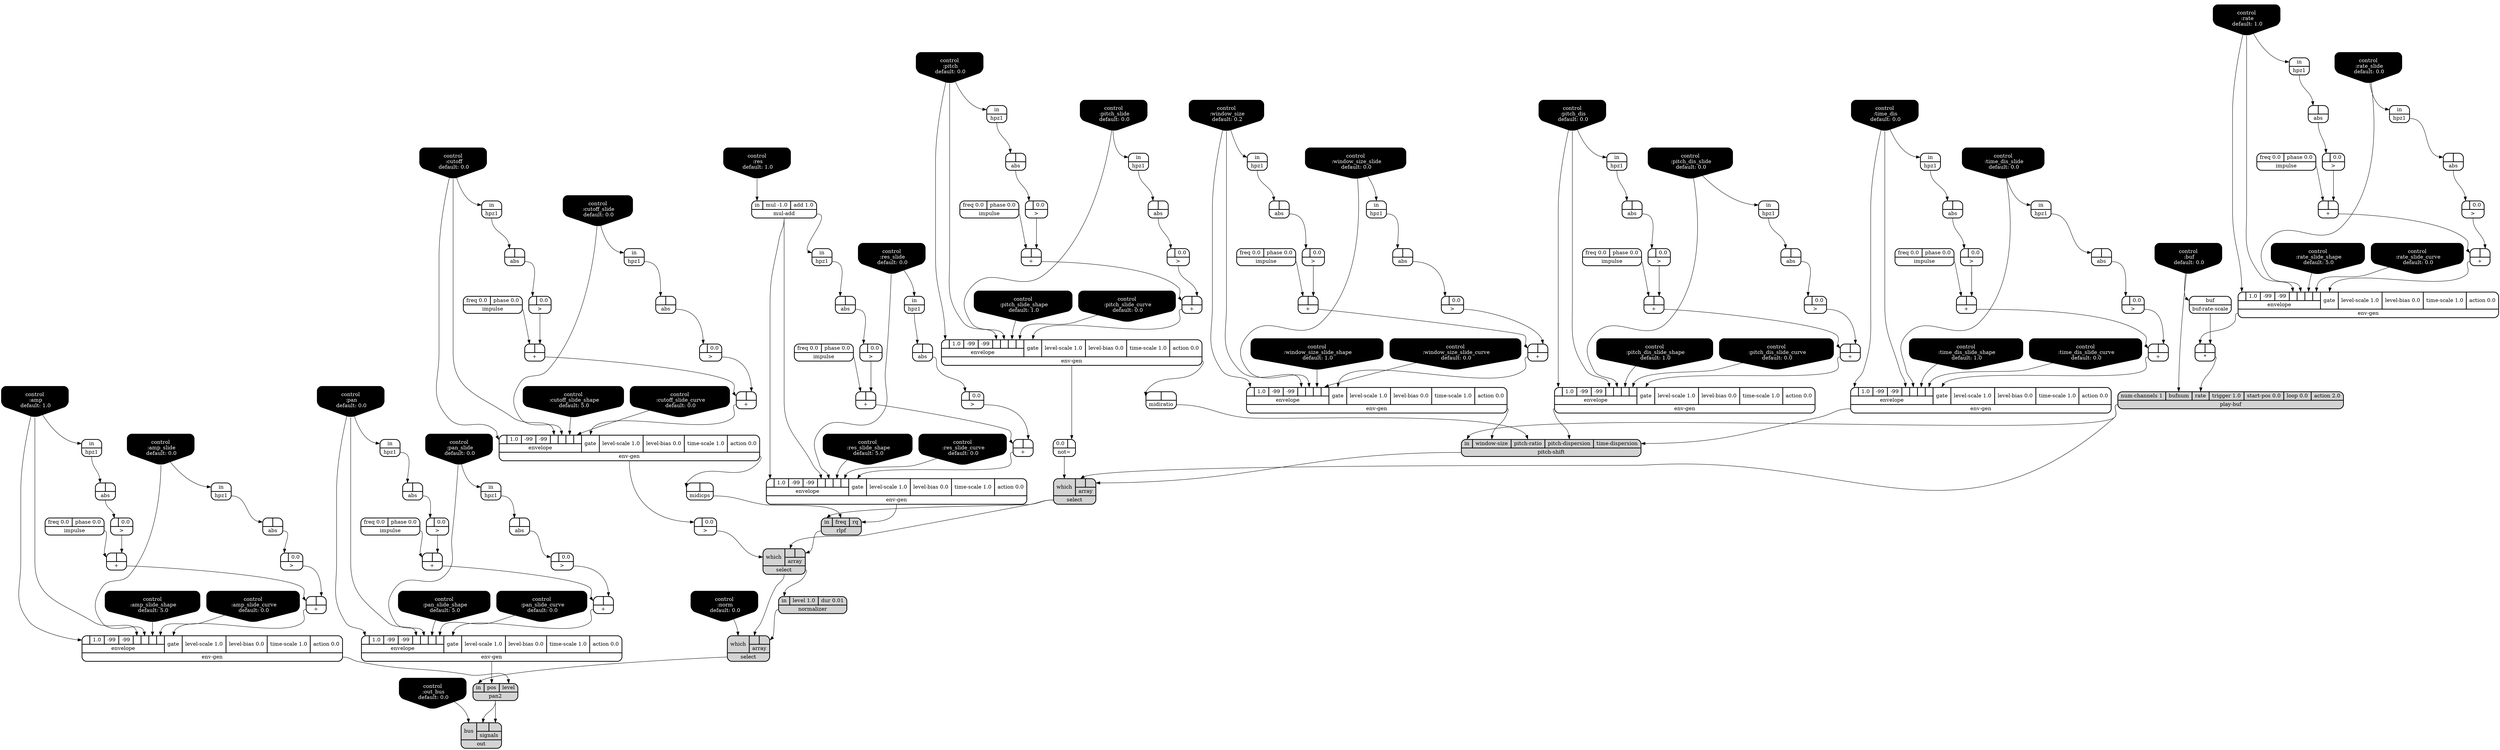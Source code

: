 digraph synthdef {
95 [label = "{{ <a> |<b> } |<__UG_NAME__>* }" style="bold, rounded" shape=record rankdir=LR];
48 [label = "{{ <a> |<b> } |<__UG_NAME__>+ }" style="bold, rounded" shape=record rankdir=LR];
52 [label = "{{ <a> |<b> } |<__UG_NAME__>+ }" style="bold, rounded" shape=record rankdir=LR];
58 [label = "{{ <a> |<b> } |<__UG_NAME__>+ }" style="bold, rounded" shape=record rankdir=LR];
68 [label = "{{ <a> |<b> } |<__UG_NAME__>+ }" style="bold, rounded" shape=record rankdir=LR];
72 [label = "{{ <a> |<b> } |<__UG_NAME__>+ }" style="bold, rounded" shape=record rankdir=LR];
79 [label = "{{ <a> |<b> } |<__UG_NAME__>+ }" style="bold, rounded" shape=record rankdir=LR];
83 [label = "{{ <a> |<b> } |<__UG_NAME__>+ }" style="bold, rounded" shape=record rankdir=LR];
90 [label = "{{ <a> |<b> } |<__UG_NAME__>+ }" style="bold, rounded" shape=record rankdir=LR];
92 [label = "{{ <a> |<b> } |<__UG_NAME__>+ }" style="bold, rounded" shape=record rankdir=LR];
98 [label = "{{ <a> |<b> } |<__UG_NAME__>+ }" style="bold, rounded" shape=record rankdir=LR];
104 [label = "{{ <a> |<b> } |<__UG_NAME__>+ }" style="bold, rounded" shape=record rankdir=LR];
108 [label = "{{ <a> |<b> } |<__UG_NAME__>+ }" style="bold, rounded" shape=record rankdir=LR];
112 [label = "{{ <a> |<b> } |<__UG_NAME__>+ }" style="bold, rounded" shape=record rankdir=LR];
116 [label = "{{ <a> |<b> } |<__UG_NAME__>+ }" style="bold, rounded" shape=record rankdir=LR];
126 [label = "{{ <a> |<b> } |<__UG_NAME__>+ }" style="bold, rounded" shape=record rankdir=LR];
130 [label = "{{ <a> |<b> } |<__UG_NAME__>+ }" style="bold, rounded" shape=record rankdir=LR];
140 [label = "{{ <a> |<b> } |<__UG_NAME__>+ }" style="bold, rounded" shape=record rankdir=LR];
141 [label = "{{ <a> |<b> } |<__UG_NAME__>+ }" style="bold, rounded" shape=record rankdir=LR];
47 [label = "{{ <a> |<b> 0.0} |<__UG_NAME__>\> }" style="bold, rounded" shape=record rankdir=LR];
51 [label = "{{ <a> |<b> 0.0} |<__UG_NAME__>\> }" style="bold, rounded" shape=record rankdir=LR];
57 [label = "{{ <a> |<b> 0.0} |<__UG_NAME__>\> }" style="bold, rounded" shape=record rankdir=LR];
61 [label = "{{ <a> |<b> 0.0} |<__UG_NAME__>\> }" style="bold, rounded" shape=record rankdir=LR];
67 [label = "{{ <a> |<b> 0.0} |<__UG_NAME__>\> }" style="bold, rounded" shape=record rankdir=LR];
71 [label = "{{ <a> |<b> 0.0} |<__UG_NAME__>\> }" style="bold, rounded" shape=record rankdir=LR];
74 [label = "{{ <a> |<b> 0.0} |<__UG_NAME__>\> }" style="bold, rounded" shape=record rankdir=LR];
78 [label = "{{ <a> |<b> 0.0} |<__UG_NAME__>\> }" style="bold, rounded" shape=record rankdir=LR];
82 [label = "{{ <a> |<b> 0.0} |<__UG_NAME__>\> }" style="bold, rounded" shape=record rankdir=LR];
89 [label = "{{ <a> |<b> 0.0} |<__UG_NAME__>\> }" style="bold, rounded" shape=record rankdir=LR];
91 [label = "{{ <a> |<b> 0.0} |<__UG_NAME__>\> }" style="bold, rounded" shape=record rankdir=LR];
97 [label = "{{ <a> |<b> 0.0} |<__UG_NAME__>\> }" style="bold, rounded" shape=record rankdir=LR];
103 [label = "{{ <a> |<b> 0.0} |<__UG_NAME__>\> }" style="bold, rounded" shape=record rankdir=LR];
107 [label = "{{ <a> |<b> 0.0} |<__UG_NAME__>\> }" style="bold, rounded" shape=record rankdir=LR];
111 [label = "{{ <a> |<b> 0.0} |<__UG_NAME__>\> }" style="bold, rounded" shape=record rankdir=LR];
115 [label = "{{ <a> |<b> 0.0} |<__UG_NAME__>\> }" style="bold, rounded" shape=record rankdir=LR];
125 [label = "{{ <a> |<b> 0.0} |<__UG_NAME__>\> }" style="bold, rounded" shape=record rankdir=LR];
129 [label = "{{ <a> |<b> 0.0} |<__UG_NAME__>\> }" style="bold, rounded" shape=record rankdir=LR];
138 [label = "{{ <a> |<b> 0.0} |<__UG_NAME__>\> }" style="bold, rounded" shape=record rankdir=LR];
41 [label = "{{ <a> |<b> } |<__UG_NAME__>abs }" style="bold, rounded" shape=record rankdir=LR];
43 [label = "{{ <a> |<b> } |<__UG_NAME__>abs }" style="bold, rounded" shape=record rankdir=LR];
46 [label = "{{ <a> |<b> } |<__UG_NAME__>abs }" style="bold, rounded" shape=record rankdir=LR];
50 [label = "{{ <a> |<b> } |<__UG_NAME__>abs }" style="bold, rounded" shape=record rankdir=LR];
56 [label = "{{ <a> |<b> } |<__UG_NAME__>abs }" style="bold, rounded" shape=record rankdir=LR];
60 [label = "{{ <a> |<b> } |<__UG_NAME__>abs }" style="bold, rounded" shape=record rankdir=LR];
63 [label = "{{ <a> |<b> } |<__UG_NAME__>abs }" style="bold, rounded" shape=record rankdir=LR];
66 [label = "{{ <a> |<b> } |<__UG_NAME__>abs }" style="bold, rounded" shape=record rankdir=LR];
70 [label = "{{ <a> |<b> } |<__UG_NAME__>abs }" style="bold, rounded" shape=record rankdir=LR];
77 [label = "{{ <a> |<b> } |<__UG_NAME__>abs }" style="bold, rounded" shape=record rankdir=LR];
81 [label = "{{ <a> |<b> } |<__UG_NAME__>abs }" style="bold, rounded" shape=record rankdir=LR];
88 [label = "{{ <a> |<b> } |<__UG_NAME__>abs }" style="bold, rounded" shape=record rankdir=LR];
102 [label = "{{ <a> |<b> } |<__UG_NAME__>abs }" style="bold, rounded" shape=record rankdir=LR];
106 [label = "{{ <a> |<b> } |<__UG_NAME__>abs }" style="bold, rounded" shape=record rankdir=LR];
114 [label = "{{ <a> |<b> } |<__UG_NAME__>abs }" style="bold, rounded" shape=record rankdir=LR];
124 [label = "{{ <a> |<b> } |<__UG_NAME__>abs }" style="bold, rounded" shape=record rankdir=LR];
128 [label = "{{ <a> |<b> } |<__UG_NAME__>abs }" style="bold, rounded" shape=record rankdir=LR];
137 [label = "{{ <a> |<b> } |<__UG_NAME__>abs }" style="bold, rounded" shape=record rankdir=LR];
94 [label = "{{ <buf> buf} |<__UG_NAME__>buf-rate-scale }" style="bold, rounded" shape=record rankdir=LR];
0 [label = "control
 :buf
 default: 0.0" shape=invhouse style="rounded, filled, bold" fillcolor=black fontcolor=white ]; 
1 [label = "control
 :amp
 default: 1.0" shape=invhouse style="rounded, filled, bold" fillcolor=black fontcolor=white ]; 
2 [label = "control
 :amp_slide
 default: 0.0" shape=invhouse style="rounded, filled, bold" fillcolor=black fontcolor=white ]; 
3 [label = "control
 :amp_slide_shape
 default: 5.0" shape=invhouse style="rounded, filled, bold" fillcolor=black fontcolor=white ]; 
4 [label = "control
 :amp_slide_curve
 default: 0.0" shape=invhouse style="rounded, filled, bold" fillcolor=black fontcolor=white ]; 
5 [label = "control
 :pan
 default: 0.0" shape=invhouse style="rounded, filled, bold" fillcolor=black fontcolor=white ]; 
6 [label = "control
 :pan_slide
 default: 0.0" shape=invhouse style="rounded, filled, bold" fillcolor=black fontcolor=white ]; 
7 [label = "control
 :pan_slide_shape
 default: 5.0" shape=invhouse style="rounded, filled, bold" fillcolor=black fontcolor=white ]; 
8 [label = "control
 :pan_slide_curve
 default: 0.0" shape=invhouse style="rounded, filled, bold" fillcolor=black fontcolor=white ]; 
9 [label = "control
 :cutoff
 default: 0.0" shape=invhouse style="rounded, filled, bold" fillcolor=black fontcolor=white ]; 
10 [label = "control
 :cutoff_slide
 default: 0.0" shape=invhouse style="rounded, filled, bold" fillcolor=black fontcolor=white ]; 
11 [label = "control
 :cutoff_slide_shape
 default: 5.0" shape=invhouse style="rounded, filled, bold" fillcolor=black fontcolor=white ]; 
12 [label = "control
 :cutoff_slide_curve
 default: 0.0" shape=invhouse style="rounded, filled, bold" fillcolor=black fontcolor=white ]; 
13 [label = "control
 :res
 default: 1.0" shape=invhouse style="rounded, filled, bold" fillcolor=black fontcolor=white ]; 
14 [label = "control
 :res_slide
 default: 0.0" shape=invhouse style="rounded, filled, bold" fillcolor=black fontcolor=white ]; 
15 [label = "control
 :res_slide_shape
 default: 5.0" shape=invhouse style="rounded, filled, bold" fillcolor=black fontcolor=white ]; 
16 [label = "control
 :res_slide_curve
 default: 0.0" shape=invhouse style="rounded, filled, bold" fillcolor=black fontcolor=white ]; 
17 [label = "control
 :rate
 default: 1.0" shape=invhouse style="rounded, filled, bold" fillcolor=black fontcolor=white ]; 
18 [label = "control
 :rate_slide
 default: 0.0" shape=invhouse style="rounded, filled, bold" fillcolor=black fontcolor=white ]; 
19 [label = "control
 :rate_slide_shape
 default: 5.0" shape=invhouse style="rounded, filled, bold" fillcolor=black fontcolor=white ]; 
20 [label = "control
 :rate_slide_curve
 default: 0.0" shape=invhouse style="rounded, filled, bold" fillcolor=black fontcolor=white ]; 
21 [label = "control
 :norm
 default: 0.0" shape=invhouse style="rounded, filled, bold" fillcolor=black fontcolor=white ]; 
22 [label = "control
 :pitch
 default: 0.0" shape=invhouse style="rounded, filled, bold" fillcolor=black fontcolor=white ]; 
23 [label = "control
 :pitch_slide
 default: 0.0" shape=invhouse style="rounded, filled, bold" fillcolor=black fontcolor=white ]; 
24 [label = "control
 :pitch_slide_shape
 default: 1.0" shape=invhouse style="rounded, filled, bold" fillcolor=black fontcolor=white ]; 
25 [label = "control
 :pitch_slide_curve
 default: 0.0" shape=invhouse style="rounded, filled, bold" fillcolor=black fontcolor=white ]; 
26 [label = "control
 :window_size
 default: 0.2" shape=invhouse style="rounded, filled, bold" fillcolor=black fontcolor=white ]; 
27 [label = "control
 :window_size_slide
 default: 0.0" shape=invhouse style="rounded, filled, bold" fillcolor=black fontcolor=white ]; 
28 [label = "control
 :window_size_slide_shape
 default: 1.0" shape=invhouse style="rounded, filled, bold" fillcolor=black fontcolor=white ]; 
29 [label = "control
 :window_size_slide_curve
 default: 0.0" shape=invhouse style="rounded, filled, bold" fillcolor=black fontcolor=white ]; 
30 [label = "control
 :pitch_dis
 default: 0.0" shape=invhouse style="rounded, filled, bold" fillcolor=black fontcolor=white ]; 
31 [label = "control
 :pitch_dis_slide
 default: 0.0" shape=invhouse style="rounded, filled, bold" fillcolor=black fontcolor=white ]; 
32 [label = "control
 :pitch_dis_slide_shape
 default: 1.0" shape=invhouse style="rounded, filled, bold" fillcolor=black fontcolor=white ]; 
33 [label = "control
 :pitch_dis_slide_curve
 default: 0.0" shape=invhouse style="rounded, filled, bold" fillcolor=black fontcolor=white ]; 
34 [label = "control
 :time_dis
 default: 0.0" shape=invhouse style="rounded, filled, bold" fillcolor=black fontcolor=white ]; 
35 [label = "control
 :time_dis_slide
 default: 0.0" shape=invhouse style="rounded, filled, bold" fillcolor=black fontcolor=white ]; 
36 [label = "control
 :time_dis_slide_shape
 default: 1.0" shape=invhouse style="rounded, filled, bold" fillcolor=black fontcolor=white ]; 
37 [label = "control
 :time_dis_slide_curve
 default: 0.0" shape=invhouse style="rounded, filled, bold" fillcolor=black fontcolor=white ]; 
38 [label = "control
 :out_bus
 default: 0.0" shape=invhouse style="rounded, filled, bold" fillcolor=black fontcolor=white ]; 
53 [label = "{{ {{<envelope___control___0>|1.0|-99|-99|<envelope___control___4>|<envelope___control___5>|<envelope___control___6>|<envelope___control___7>}|envelope}|<gate> gate|<level____scale> level-scale 1.0|<level____bias> level-bias 0.0|<time____scale> time-scale 1.0|<action> action 0.0} |<__UG_NAME__>env-gen }" style="bold, rounded" shape=record rankdir=LR];
73 [label = "{{ {{<envelope___control___0>|1.0|-99|-99|<envelope___control___4>|<envelope___control___5>|<envelope___control___6>|<envelope___control___7>}|envelope}|<gate> gate|<level____scale> level-scale 1.0|<level____bias> level-bias 0.0|<time____scale> time-scale 1.0|<action> action 0.0} |<__UG_NAME__>env-gen }" style="bold, rounded" shape=record rankdir=LR];
84 [label = "{{ {{<envelope___control___0>|1.0|-99|-99|<envelope___control___4>|<envelope___control___5>|<envelope___control___6>|<envelope___control___7>}|envelope}|<gate> gate|<level____scale> level-scale 1.0|<level____bias> level-bias 0.0|<time____scale> time-scale 1.0|<action> action 0.0} |<__UG_NAME__>env-gen }" style="bold, rounded" shape=record rankdir=LR];
93 [label = "{{ {{<envelope___control___0>|1.0|-99|-99|<envelope___control___4>|<envelope___control___5>|<envelope___control___6>|<envelope___control___7>}|envelope}|<gate> gate|<level____scale> level-scale 1.0|<level____bias> level-bias 0.0|<time____scale> time-scale 1.0|<action> action 0.0} |<__UG_NAME__>env-gen }" style="bold, rounded" shape=record rankdir=LR];
99 [label = "{{ {{<envelope___control___0>|1.0|-99|-99|<envelope___control___4>|<envelope___control___5>|<envelope___control___6>|<envelope___control___7>}|envelope}|<gate> gate|<level____scale> level-scale 1.0|<level____bias> level-bias 0.0|<time____scale> time-scale 1.0|<action> action 0.0} |<__UG_NAME__>env-gen }" style="bold, rounded" shape=record rankdir=LR];
109 [label = "{{ {{<envelope___control___0>|1.0|-99|-99|<envelope___control___4>|<envelope___control___5>|<envelope___control___6>|<envelope___control___7>}|envelope}|<gate> gate|<level____scale> level-scale 1.0|<level____bias> level-bias 0.0|<time____scale> time-scale 1.0|<action> action 0.0} |<__UG_NAME__>env-gen }" style="bold, rounded" shape=record rankdir=LR];
117 [label = "{{ {{<envelope___control___0>|1.0|-99|-99|<envelope___control___4>|<envelope___control___5>|<envelope___control___6>|<envelope___control___7>}|envelope}|<gate> gate|<level____scale> level-scale 1.0|<level____bias> level-bias 0.0|<time____scale> time-scale 1.0|<action> action 0.0} |<__UG_NAME__>env-gen }" style="bold, rounded" shape=record rankdir=LR];
131 [label = "{{ {{<envelope___mul____add___0>|1.0|-99|-99|<envelope___mul____add___4>|<envelope___control___5>|<envelope___control___6>|<envelope___control___7>}|envelope}|<gate> gate|<level____scale> level-scale 1.0|<level____bias> level-bias 0.0|<time____scale> time-scale 1.0|<action> action 0.0} |<__UG_NAME__>env-gen }" style="bold, rounded" shape=record rankdir=LR];
142 [label = "{{ {{<envelope___control___0>|1.0|-99|-99|<envelope___control___4>|<envelope___control___5>|<envelope___control___6>|<envelope___control___7>}|envelope}|<gate> gate|<level____scale> level-scale 1.0|<level____bias> level-bias 0.0|<time____scale> time-scale 1.0|<action> action 0.0} |<__UG_NAME__>env-gen }" style="bold, rounded" shape=record rankdir=LR];
39 [label = "{{ <in> in} |<__UG_NAME__>hpz1 }" style="bold, rounded" shape=record rankdir=LR];
40 [label = "{{ <in> in} |<__UG_NAME__>hpz1 }" style="bold, rounded" shape=record rankdir=LR];
42 [label = "{{ <in> in} |<__UG_NAME__>hpz1 }" style="bold, rounded" shape=record rankdir=LR];
45 [label = "{{ <in> in} |<__UG_NAME__>hpz1 }" style="bold, rounded" shape=record rankdir=LR];
49 [label = "{{ <in> in} |<__UG_NAME__>hpz1 }" style="bold, rounded" shape=record rankdir=LR];
55 [label = "{{ <in> in} |<__UG_NAME__>hpz1 }" style="bold, rounded" shape=record rankdir=LR];
59 [label = "{{ <in> in} |<__UG_NAME__>hpz1 }" style="bold, rounded" shape=record rankdir=LR];
62 [label = "{{ <in> in} |<__UG_NAME__>hpz1 }" style="bold, rounded" shape=record rankdir=LR];
65 [label = "{{ <in> in} |<__UG_NAME__>hpz1 }" style="bold, rounded" shape=record rankdir=LR];
69 [label = "{{ <in> in} |<__UG_NAME__>hpz1 }" style="bold, rounded" shape=record rankdir=LR];
76 [label = "{{ <in> in} |<__UG_NAME__>hpz1 }" style="bold, rounded" shape=record rankdir=LR];
80 [label = "{{ <in> in} |<__UG_NAME__>hpz1 }" style="bold, rounded" shape=record rankdir=LR];
87 [label = "{{ <in> in} |<__UG_NAME__>hpz1 }" style="bold, rounded" shape=record rankdir=LR];
105 [label = "{{ <in> in} |<__UG_NAME__>hpz1 }" style="bold, rounded" shape=record rankdir=LR];
113 [label = "{{ <in> in} |<__UG_NAME__>hpz1 }" style="bold, rounded" shape=record rankdir=LR];
123 [label = "{{ <in> in} |<__UG_NAME__>hpz1 }" style="bold, rounded" shape=record rankdir=LR];
127 [label = "{{ <in> in} |<__UG_NAME__>hpz1 }" style="bold, rounded" shape=record rankdir=LR];
136 [label = "{{ <in> in} |<__UG_NAME__>hpz1 }" style="bold, rounded" shape=record rankdir=LR];
44 [label = "{{ <freq> freq 0.0|<phase> phase 0.0} |<__UG_NAME__>impulse }" style="bold, rounded" shape=record rankdir=LR];
54 [label = "{{ <freq> freq 0.0|<phase> phase 0.0} |<__UG_NAME__>impulse }" style="bold, rounded" shape=record rankdir=LR];
64 [label = "{{ <freq> freq 0.0|<phase> phase 0.0} |<__UG_NAME__>impulse }" style="bold, rounded" shape=record rankdir=LR];
75 [label = "{{ <freq> freq 0.0|<phase> phase 0.0} |<__UG_NAME__>impulse }" style="bold, rounded" shape=record rankdir=LR];
86 [label = "{{ <freq> freq 0.0|<phase> phase 0.0} |<__UG_NAME__>impulse }" style="bold, rounded" shape=record rankdir=LR];
101 [label = "{{ <freq> freq 0.0|<phase> phase 0.0} |<__UG_NAME__>impulse }" style="bold, rounded" shape=record rankdir=LR];
110 [label = "{{ <freq> freq 0.0|<phase> phase 0.0} |<__UG_NAME__>impulse }" style="bold, rounded" shape=record rankdir=LR];
121 [label = "{{ <freq> freq 0.0|<phase> phase 0.0} |<__UG_NAME__>impulse }" style="bold, rounded" shape=record rankdir=LR];
139 [label = "{{ <freq> freq 0.0|<phase> phase 0.0} |<__UG_NAME__>impulse }" style="bold, rounded" shape=record rankdir=LR];
120 [label = "{{ <a> |<b> } |<__UG_NAME__>midicps }" style="bold, rounded" shape=record rankdir=LR];
100 [label = "{{ <a> |<b> } |<__UG_NAME__>midiratio }" style="bold, rounded" shape=record rankdir=LR];
122 [label = "{{ <in> in|<mul> mul -1.0|<add> add 1.0} |<__UG_NAME__>mul-add }" style="bold, rounded" shape=record rankdir=LR];
134 [label = "{{ <in> in|<level> level 1.0|<dur> dur 0.01} |<__UG_NAME__>normalizer }" style="filled, bold, rounded"  shape=record rankdir=LR];
85 [label = "{{ <a> 0.0|<b> } |<__UG_NAME__>not= }" style="bold, rounded" shape=record rankdir=LR];
144 [label = "{{ <bus> bus|{{<signals___pan2___0>|<signals___pan2___1>}|signals}} |<__UG_NAME__>out }" style="filled, bold, rounded"  shape=record rankdir=LR];
143 [label = "{{ <in> in|<pos> pos|<level> level} |<__UG_NAME__>pan2 }" style="filled, bold, rounded"  shape=record rankdir=LR];
118 [label = "{{ <in> in|<window____size> window-size|<pitch____ratio> pitch-ratio|<pitch____dispersion> pitch-dispersion|<time____dispersion> time-dispersion} |<__UG_NAME__>pitch-shift }" style="filled, bold, rounded"  shape=record rankdir=LR];
96 [label = "{{ <num____channels> num-channels 1|<bufnum> bufnum|<rate> rate|<trigger> trigger 1.0|<start____pos> start-pos 0.0|<loop> loop 0.0|<action> action 2.0} |<__UG_NAME__>play-buf }" style="filled, bold, rounded"  shape=record rankdir=LR];
132 [label = "{{ <in> in|<freq> freq|<rq> rq} |<__UG_NAME__>rlpf }" style="filled, bold, rounded"  shape=record rankdir=LR];
119 [label = "{{ <which> which|{{<array___play____buf___0>|<array___pitch____shift___1>}|array}} |<__UG_NAME__>select }" style="filled, bold, rounded"  shape=record rankdir=LR];
133 [label = "{{ <which> which|{{<array___select___0>|<array___rlpf___1>}|array}} |<__UG_NAME__>select }" style="filled, bold, rounded"  shape=record rankdir=LR];
135 [label = "{{ <which> which|{{<array___select___0>|<array___normalizer___1>}|array}} |<__UG_NAME__>select }" style="filled, bold, rounded"  shape=record rankdir=LR];

94:__UG_NAME__ -> 95:b ;
93:__UG_NAME__ -> 95:a ;
47:__UG_NAME__ -> 48:b ;
44:__UG_NAME__ -> 48:a ;
51:__UG_NAME__ -> 52:b ;
48:__UG_NAME__ -> 52:a ;
57:__UG_NAME__ -> 58:b ;
54:__UG_NAME__ -> 58:a ;
67:__UG_NAME__ -> 68:b ;
64:__UG_NAME__ -> 68:a ;
71:__UG_NAME__ -> 72:b ;
68:__UG_NAME__ -> 72:a ;
78:__UG_NAME__ -> 79:b ;
75:__UG_NAME__ -> 79:a ;
82:__UG_NAME__ -> 83:b ;
79:__UG_NAME__ -> 83:a ;
89:__UG_NAME__ -> 90:b ;
86:__UG_NAME__ -> 90:a ;
91:__UG_NAME__ -> 92:b ;
90:__UG_NAME__ -> 92:a ;
97:__UG_NAME__ -> 98:b ;
58:__UG_NAME__ -> 98:a ;
103:__UG_NAME__ -> 104:b ;
101:__UG_NAME__ -> 104:a ;
107:__UG_NAME__ -> 108:b ;
104:__UG_NAME__ -> 108:a ;
111:__UG_NAME__ -> 112:b ;
110:__UG_NAME__ -> 112:a ;
115:__UG_NAME__ -> 116:b ;
112:__UG_NAME__ -> 116:a ;
125:__UG_NAME__ -> 126:b ;
121:__UG_NAME__ -> 126:a ;
129:__UG_NAME__ -> 130:b ;
126:__UG_NAME__ -> 130:a ;
138:__UG_NAME__ -> 140:b ;
139:__UG_NAME__ -> 140:a ;
61:__UG_NAME__ -> 141:b ;
140:__UG_NAME__ -> 141:a ;
46:__UG_NAME__ -> 47:a ;
50:__UG_NAME__ -> 51:a ;
56:__UG_NAME__ -> 57:a ;
60:__UG_NAME__ -> 61:a ;
66:__UG_NAME__ -> 67:a ;
70:__UG_NAME__ -> 71:a ;
73:__UG_NAME__ -> 74:a ;
77:__UG_NAME__ -> 78:a ;
81:__UG_NAME__ -> 82:a ;
88:__UG_NAME__ -> 89:a ;
63:__UG_NAME__ -> 91:a ;
41:__UG_NAME__ -> 97:a ;
102:__UG_NAME__ -> 103:a ;
106:__UG_NAME__ -> 107:a ;
43:__UG_NAME__ -> 111:a ;
114:__UG_NAME__ -> 115:a ;
124:__UG_NAME__ -> 125:a ;
128:__UG_NAME__ -> 129:a ;
137:__UG_NAME__ -> 138:a ;
40:__UG_NAME__ -> 41:a ;
42:__UG_NAME__ -> 43:a ;
45:__UG_NAME__ -> 46:a ;
49:__UG_NAME__ -> 50:a ;
55:__UG_NAME__ -> 56:a ;
59:__UG_NAME__ -> 60:a ;
62:__UG_NAME__ -> 63:a ;
65:__UG_NAME__ -> 66:a ;
69:__UG_NAME__ -> 70:a ;
76:__UG_NAME__ -> 77:a ;
80:__UG_NAME__ -> 81:a ;
87:__UG_NAME__ -> 88:a ;
39:__UG_NAME__ -> 102:a ;
105:__UG_NAME__ -> 106:a ;
113:__UG_NAME__ -> 114:a ;
123:__UG_NAME__ -> 124:a ;
127:__UG_NAME__ -> 128:a ;
136:__UG_NAME__ -> 137:a ;
0:__UG_NAME__ -> 94:buf ;
52:__UG_NAME__ -> 53:gate ;
1:__UG_NAME__ -> 53:envelope___control___0 ;
1:__UG_NAME__ -> 53:envelope___control___4 ;
2:__UG_NAME__ -> 53:envelope___control___5 ;
3:__UG_NAME__ -> 53:envelope___control___6 ;
4:__UG_NAME__ -> 53:envelope___control___7 ;
72:__UG_NAME__ -> 73:gate ;
9:__UG_NAME__ -> 73:envelope___control___0 ;
9:__UG_NAME__ -> 73:envelope___control___4 ;
10:__UG_NAME__ -> 73:envelope___control___5 ;
11:__UG_NAME__ -> 73:envelope___control___6 ;
12:__UG_NAME__ -> 73:envelope___control___7 ;
83:__UG_NAME__ -> 84:gate ;
22:__UG_NAME__ -> 84:envelope___control___0 ;
22:__UG_NAME__ -> 84:envelope___control___4 ;
23:__UG_NAME__ -> 84:envelope___control___5 ;
24:__UG_NAME__ -> 84:envelope___control___6 ;
25:__UG_NAME__ -> 84:envelope___control___7 ;
92:__UG_NAME__ -> 93:gate ;
17:__UG_NAME__ -> 93:envelope___control___0 ;
17:__UG_NAME__ -> 93:envelope___control___4 ;
18:__UG_NAME__ -> 93:envelope___control___5 ;
19:__UG_NAME__ -> 93:envelope___control___6 ;
20:__UG_NAME__ -> 93:envelope___control___7 ;
98:__UG_NAME__ -> 99:gate ;
26:__UG_NAME__ -> 99:envelope___control___0 ;
26:__UG_NAME__ -> 99:envelope___control___4 ;
27:__UG_NAME__ -> 99:envelope___control___5 ;
28:__UG_NAME__ -> 99:envelope___control___6 ;
29:__UG_NAME__ -> 99:envelope___control___7 ;
108:__UG_NAME__ -> 109:gate ;
30:__UG_NAME__ -> 109:envelope___control___0 ;
30:__UG_NAME__ -> 109:envelope___control___4 ;
31:__UG_NAME__ -> 109:envelope___control___5 ;
32:__UG_NAME__ -> 109:envelope___control___6 ;
33:__UG_NAME__ -> 109:envelope___control___7 ;
116:__UG_NAME__ -> 117:gate ;
34:__UG_NAME__ -> 117:envelope___control___0 ;
34:__UG_NAME__ -> 117:envelope___control___4 ;
35:__UG_NAME__ -> 117:envelope___control___5 ;
36:__UG_NAME__ -> 117:envelope___control___6 ;
37:__UG_NAME__ -> 117:envelope___control___7 ;
130:__UG_NAME__ -> 131:gate ;
122:__UG_NAME__ -> 131:envelope___mul____add___0 ;
122:__UG_NAME__ -> 131:envelope___mul____add___4 ;
14:__UG_NAME__ -> 131:envelope___control___5 ;
15:__UG_NAME__ -> 131:envelope___control___6 ;
16:__UG_NAME__ -> 131:envelope___control___7 ;
141:__UG_NAME__ -> 142:gate ;
5:__UG_NAME__ -> 142:envelope___control___0 ;
5:__UG_NAME__ -> 142:envelope___control___4 ;
6:__UG_NAME__ -> 142:envelope___control___5 ;
7:__UG_NAME__ -> 142:envelope___control___6 ;
8:__UG_NAME__ -> 142:envelope___control___7 ;
30:__UG_NAME__ -> 39:in ;
27:__UG_NAME__ -> 40:in ;
34:__UG_NAME__ -> 42:in ;
1:__UG_NAME__ -> 45:in ;
2:__UG_NAME__ -> 49:in ;
26:__UG_NAME__ -> 55:in ;
6:__UG_NAME__ -> 59:in ;
18:__UG_NAME__ -> 62:in ;
9:__UG_NAME__ -> 65:in ;
10:__UG_NAME__ -> 69:in ;
22:__UG_NAME__ -> 76:in ;
23:__UG_NAME__ -> 80:in ;
17:__UG_NAME__ -> 87:in ;
31:__UG_NAME__ -> 105:in ;
35:__UG_NAME__ -> 113:in ;
122:__UG_NAME__ -> 123:in ;
14:__UG_NAME__ -> 127:in ;
5:__UG_NAME__ -> 136:in ;
73:__UG_NAME__ -> 120:a ;
84:__UG_NAME__ -> 100:a ;
13:__UG_NAME__ -> 122:in ;
133:__UG_NAME__ -> 134:in ;
84:__UG_NAME__ -> 85:b ;
143:__UG_NAME__ -> 144:signals___pan2___0 ;
143:__UG_NAME__ -> 144:signals___pan2___1 ;
38:__UG_NAME__ -> 144:bus ;
53:__UG_NAME__ -> 143:level ;
142:__UG_NAME__ -> 143:pos ;
135:__UG_NAME__ -> 143:in ;
117:__UG_NAME__ -> 118:time____dispersion ;
109:__UG_NAME__ -> 118:pitch____dispersion ;
100:__UG_NAME__ -> 118:pitch____ratio ;
99:__UG_NAME__ -> 118:window____size ;
96:__UG_NAME__ -> 118:in ;
95:__UG_NAME__ -> 96:rate ;
0:__UG_NAME__ -> 96:bufnum ;
131:__UG_NAME__ -> 132:rq ;
120:__UG_NAME__ -> 132:freq ;
119:__UG_NAME__ -> 132:in ;
96:__UG_NAME__ -> 119:array___play____buf___0 ;
118:__UG_NAME__ -> 119:array___pitch____shift___1 ;
85:__UG_NAME__ -> 119:which ;
119:__UG_NAME__ -> 133:array___select___0 ;
132:__UG_NAME__ -> 133:array___rlpf___1 ;
74:__UG_NAME__ -> 133:which ;
133:__UG_NAME__ -> 135:array___select___0 ;
134:__UG_NAME__ -> 135:array___normalizer___1 ;
21:__UG_NAME__ -> 135:which ;

}